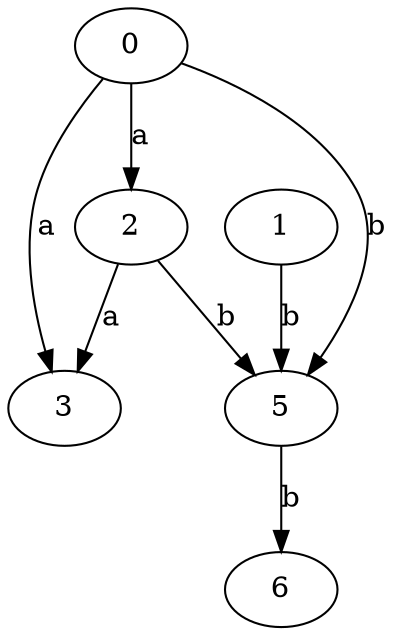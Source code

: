 strict digraph  {
2;
3;
0;
5;
1;
6;
2 -> 3  [label=a];
2 -> 5  [label=b];
0 -> 2  [label=a];
0 -> 3  [label=a];
0 -> 5  [label=b];
5 -> 6  [label=b];
1 -> 5  [label=b];
}
